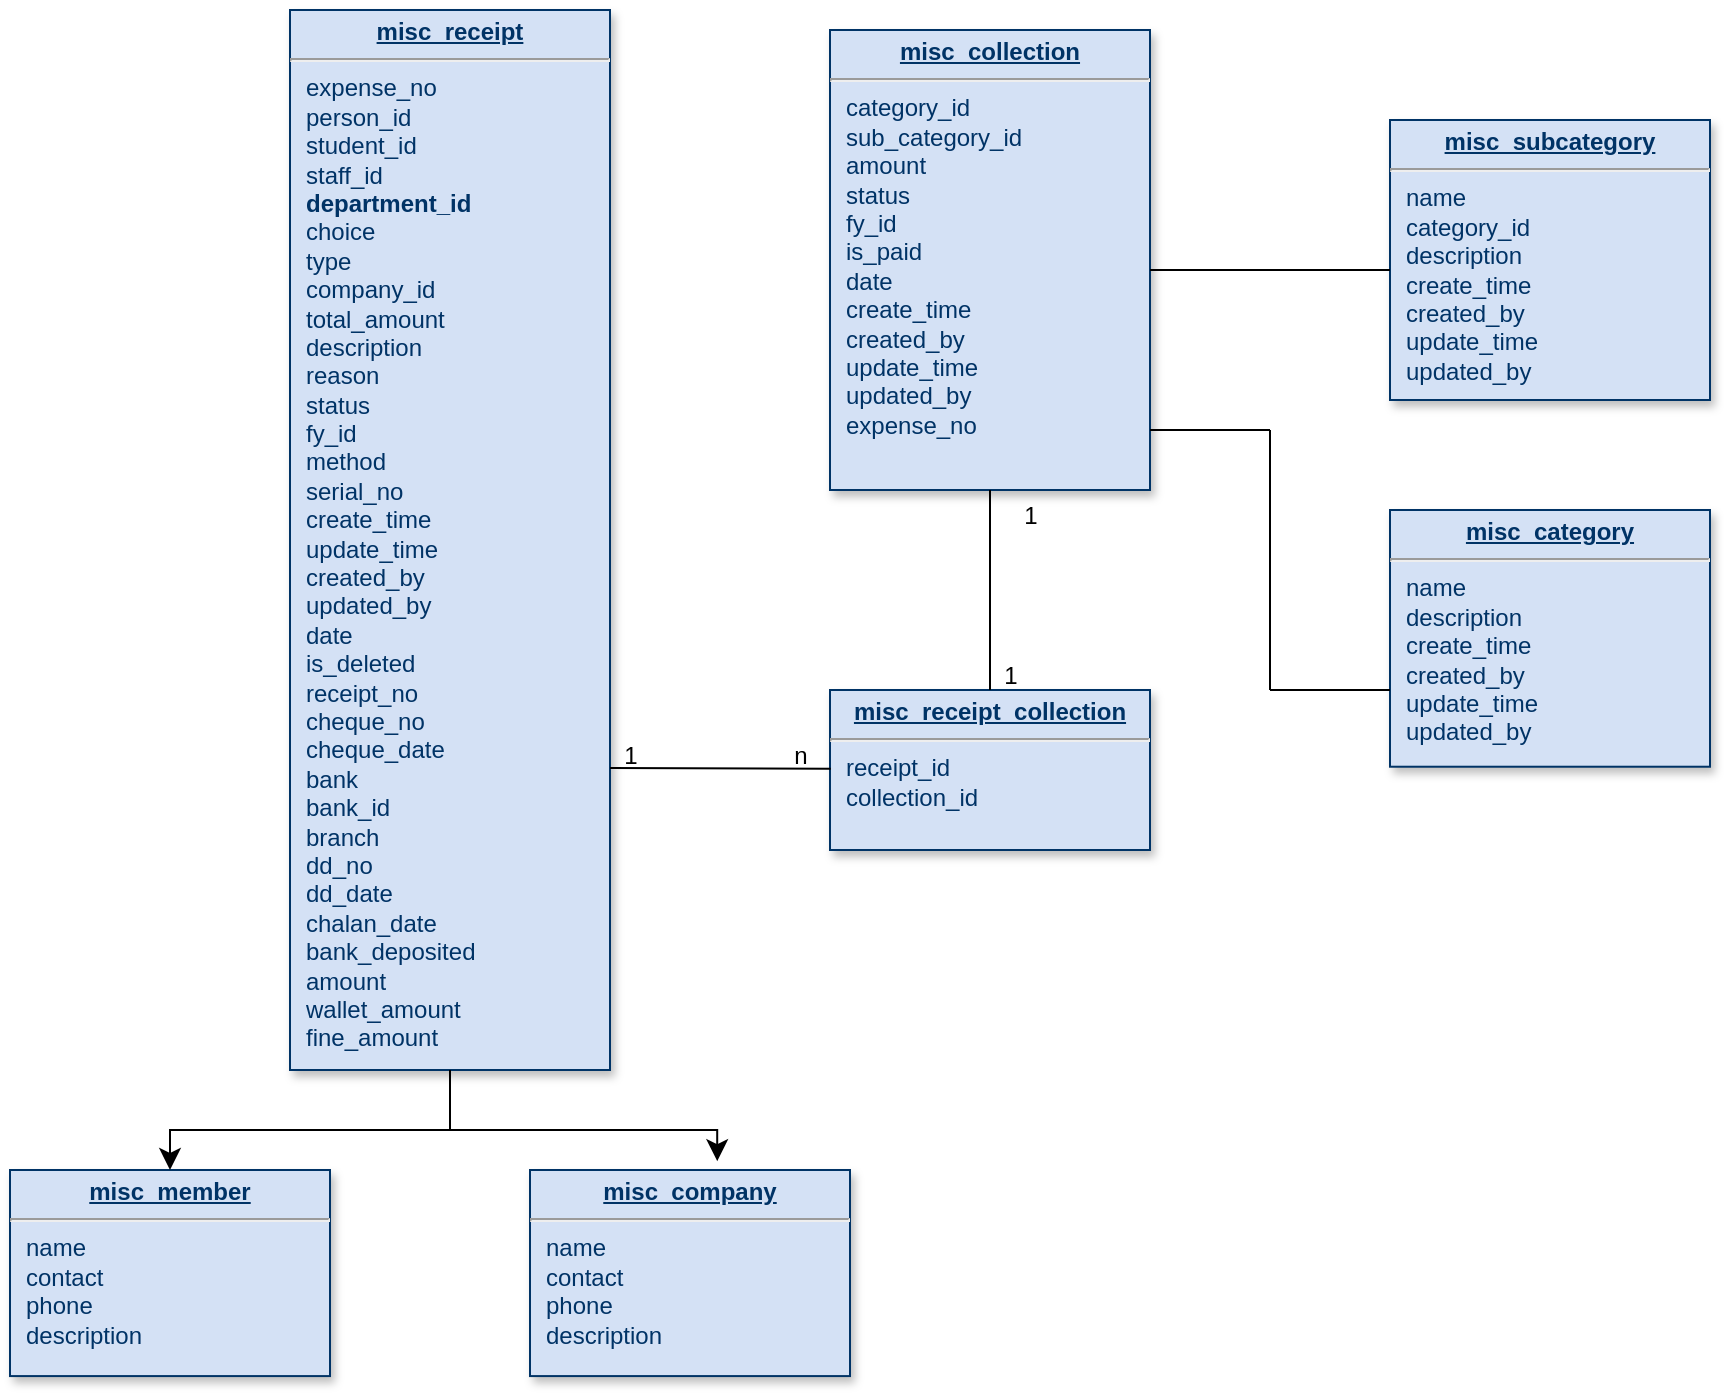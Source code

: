 <mxfile version="24.3.1" type="github">
  <diagram name="Page-1" id="efa7a0a1-bf9b-a30e-e6df-94a7791c09e9">
    <mxGraphModel dx="1050" dy="522" grid="1" gridSize="10" guides="1" tooltips="1" connect="1" arrows="1" fold="1" page="1" pageScale="1" pageWidth="826" pageHeight="1169" background="none" math="0" shadow="0">
      <root>
        <mxCell id="0" />
        <mxCell id="1" parent="0" />
        <mxCell id="19" value="&lt;p style=&quot;margin: 0px; margin-top: 4px; text-align: center; text-decoration: underline;&quot;&gt;&lt;b&gt;misc_collection&lt;/b&gt;&lt;/p&gt;&lt;hr&gt;&lt;p style=&quot;margin: 0px; margin-left: 8px;&quot;&gt;category_id&lt;/p&gt;&lt;p style=&quot;margin: 0px; margin-left: 8px;&quot;&gt;sub_category_id&lt;/p&gt;&lt;p style=&quot;margin: 0px; margin-left: 8px;&quot;&gt;amount&lt;/p&gt;&lt;p style=&quot;margin: 0px; margin-left: 8px;&quot;&gt;status&lt;/p&gt;&lt;p style=&quot;margin: 0px; margin-left: 8px;&quot;&gt;fy_id&lt;/p&gt;&lt;p style=&quot;margin: 0px; margin-left: 8px;&quot;&gt;is_paid&lt;/p&gt;&lt;p style=&quot;margin: 0px; margin-left: 8px;&quot;&gt;date&lt;/p&gt;&lt;p style=&quot;margin: 0px; margin-left: 8px;&quot;&gt;create_time&lt;/p&gt;&lt;p style=&quot;margin: 0px; margin-left: 8px;&quot;&gt;created_by&lt;/p&gt;&lt;p style=&quot;margin: 0px; margin-left: 8px;&quot;&gt;update_time&lt;/p&gt;&lt;p style=&quot;margin: 0px; margin-left: 8px;&quot;&gt;updated_by&lt;/p&gt;&lt;p style=&quot;margin: 0px; margin-left: 8px;&quot;&gt;expense_no&lt;/p&gt;" style="verticalAlign=top;align=left;overflow=fill;fontSize=12;fontFamily=Helvetica;html=1;strokeColor=#003366;shadow=1;fillColor=#D4E1F5;fontColor=#003366" parent="1" vertex="1">
          <mxGeometry x="580" y="30" width="160" height="230" as="geometry" />
        </mxCell>
        <mxCell id="20" value="&lt;p style=&quot;margin: 0px; margin-top: 4px; text-align: center; text-decoration: underline;&quot;&gt;&lt;b&gt;misc_receipt_collection&lt;/b&gt;&lt;/p&gt;&lt;hr&gt;&lt;p style=&quot;margin: 0px; margin-left: 8px;&quot;&gt;receipt_id&lt;/p&gt;&lt;p style=&quot;margin: 0px; margin-left: 8px;&quot;&gt;collection_id&lt;/p&gt;" style="verticalAlign=top;align=left;overflow=fill;fontSize=12;fontFamily=Helvetica;html=1;strokeColor=#003366;shadow=1;fillColor=#D4E1F5;fontColor=#003366" parent="1" vertex="1">
          <mxGeometry x="580" y="360" width="160" height="80" as="geometry" />
        </mxCell>
        <mxCell id="21" value="&lt;p style=&quot;margin: 0px; margin-top: 4px; text-align: center; text-decoration: underline;&quot;&gt;&lt;b&gt;misc_company&lt;/b&gt;&lt;/p&gt;&lt;hr&gt;&lt;p style=&quot;margin: 0px; margin-left: 8px;&quot;&gt;name&lt;/p&gt;&lt;p style=&quot;margin: 0px; margin-left: 8px;&quot;&gt;contact&lt;/p&gt;&lt;p style=&quot;margin: 0px; margin-left: 8px;&quot;&gt;phone&lt;/p&gt;&lt;p style=&quot;margin: 0px; margin-left: 8px;&quot;&gt;description&lt;/p&gt;" style="verticalAlign=top;align=left;overflow=fill;fontSize=12;fontFamily=Helvetica;html=1;strokeColor=#003366;shadow=1;fillColor=#D4E1F5;fontColor=#003366" parent="1" vertex="1">
          <mxGeometry x="430" y="600" width="160" height="103.04" as="geometry" />
        </mxCell>
        <mxCell id="23" value="&lt;p style=&quot;margin: 0px; margin-top: 4px; text-align: center; text-decoration: underline;&quot;&gt;&lt;b&gt;misc_category&lt;/b&gt;&lt;/p&gt;&lt;hr&gt;&lt;p style=&quot;margin: 0px; margin-left: 8px;&quot;&gt;name&lt;/p&gt;&lt;p style=&quot;margin: 0px; margin-left: 8px;&quot;&gt;description&lt;/p&gt;&lt;p style=&quot;margin: 0px; margin-left: 8px;&quot;&gt;create_time&lt;/p&gt;&lt;p style=&quot;margin: 0px; margin-left: 8px;&quot;&gt;created_by&lt;/p&gt;&lt;p style=&quot;margin: 0px; margin-left: 8px;&quot;&gt;update_time&lt;/p&gt;&lt;p style=&quot;margin: 0px; margin-left: 8px;&quot;&gt;updated_by&lt;/p&gt;&lt;p style=&quot;margin: 0px; margin-left: 8px;&quot;&gt;&lt;br&gt;&lt;/p&gt;" style="verticalAlign=top;align=left;overflow=fill;fontSize=12;fontFamily=Helvetica;html=1;strokeColor=#003366;shadow=1;fillColor=#D4E1F5;fontColor=#003366" parent="1" vertex="1">
          <mxGeometry x="860" y="270" width="160" height="128.36" as="geometry" />
        </mxCell>
        <mxCell id="24" value="&lt;p style=&quot;margin: 0px; margin-top: 4px; text-align: center; text-decoration: underline;&quot;&gt;&lt;b&gt;misc_member&lt;/b&gt;&lt;/p&gt;&lt;hr&gt;&lt;p style=&quot;margin: 0px; margin-left: 8px;&quot;&gt;name&lt;/p&gt;&lt;p style=&quot;margin: 0px; margin-left: 8px;&quot;&gt;contact&lt;/p&gt;&lt;p style=&quot;margin: 0px; margin-left: 8px;&quot;&gt;phone&lt;/p&gt;&lt;p style=&quot;margin: 0px; margin-left: 8px;&quot;&gt;description&lt;/p&gt;&lt;p style=&quot;margin: 0px; margin-left: 8px;&quot;&gt;&lt;br&gt;&lt;/p&gt;" style="verticalAlign=top;align=left;overflow=fill;fontSize=12;fontFamily=Helvetica;html=1;strokeColor=#003366;shadow=1;fillColor=#D4E1F5;fontColor=#003366" parent="1" vertex="1">
          <mxGeometry x="170" y="600" width="160" height="103.04" as="geometry" />
        </mxCell>
        <mxCell id="25" value="&lt;p style=&quot;margin: 0px; margin-top: 4px; text-align: center; text-decoration: underline;&quot;&gt;&lt;b&gt;misc_receipt&lt;/b&gt;&lt;/p&gt;&lt;hr&gt;&lt;p style=&quot;margin: 0px; margin-left: 8px;&quot;&gt;expense_no&lt;/p&gt;&lt;p style=&quot;margin: 0px; margin-left: 8px;&quot;&gt;person_id&lt;/p&gt;&lt;p style=&quot;margin: 0px; margin-left: 8px;&quot;&gt;student_id&lt;/p&gt;&lt;p style=&quot;margin: 0px; margin-left: 8px;&quot;&gt;staff_id&lt;/p&gt;&lt;p style=&quot;margin: 0px; margin-left: 8px;&quot;&gt;&lt;b&gt;department_id&lt;/b&gt;&lt;/p&gt;&lt;p style=&quot;margin: 0px; margin-left: 8px;&quot;&gt;choice&lt;/p&gt;&lt;p style=&quot;margin: 0px; margin-left: 8px;&quot;&gt;type&lt;/p&gt;&lt;p style=&quot;margin: 0px; margin-left: 8px;&quot;&gt;company_id&lt;/p&gt;&lt;p style=&quot;margin: 0px; margin-left: 8px;&quot;&gt;total_amount&lt;/p&gt;&lt;p style=&quot;margin: 0px; margin-left: 8px;&quot;&gt;description&lt;/p&gt;&lt;p style=&quot;margin: 0px; margin-left: 8px;&quot;&gt;reason&lt;/p&gt;&lt;p style=&quot;margin: 0px; margin-left: 8px;&quot;&gt;status&lt;/p&gt;&lt;p style=&quot;margin: 0px; margin-left: 8px;&quot;&gt;fy_id&lt;/p&gt;&lt;p style=&quot;margin: 0px; margin-left: 8px;&quot;&gt;method&lt;/p&gt;&lt;p style=&quot;margin: 0px; margin-left: 8px;&quot;&gt;serial_no&lt;/p&gt;&lt;p style=&quot;margin: 0px; margin-left: 8px;&quot;&gt;create_time&lt;/p&gt;&lt;p style=&quot;margin: 0px; margin-left: 8px;&quot;&gt;update_time&lt;/p&gt;&lt;p style=&quot;margin: 0px; margin-left: 8px;&quot;&gt;created_by&lt;/p&gt;&lt;p style=&quot;margin: 0px; margin-left: 8px;&quot;&gt;updated_by&lt;/p&gt;&lt;p style=&quot;margin: 0px; margin-left: 8px;&quot;&gt;date&lt;/p&gt;&lt;p style=&quot;margin: 0px; margin-left: 8px;&quot;&gt;is_deleted&lt;/p&gt;&lt;p style=&quot;margin: 0px; margin-left: 8px;&quot;&gt;receipt_no&lt;/p&gt;&lt;p style=&quot;margin: 0px; margin-left: 8px;&quot;&gt;cheque_no&lt;/p&gt;&lt;p style=&quot;margin: 0px; margin-left: 8px;&quot;&gt;cheque_date&lt;/p&gt;&lt;p style=&quot;margin: 0px; margin-left: 8px;&quot;&gt;bank&lt;/p&gt;&lt;p style=&quot;margin: 0px; margin-left: 8px;&quot;&gt;bank_id&lt;/p&gt;&lt;p style=&quot;margin: 0px; margin-left: 8px;&quot;&gt;branch&lt;/p&gt;&lt;p style=&quot;margin: 0px; margin-left: 8px;&quot;&gt;dd_no&lt;/p&gt;&lt;p style=&quot;margin: 0px; margin-left: 8px;&quot;&gt;dd_date&lt;/p&gt;&lt;p style=&quot;margin: 0px; margin-left: 8px;&quot;&gt;chalan_date&lt;/p&gt;&lt;p style=&quot;margin: 0px; margin-left: 8px;&quot;&gt;bank_deposited&lt;/p&gt;&lt;p style=&quot;margin: 0px; margin-left: 8px;&quot;&gt;amount&lt;/p&gt;&lt;p style=&quot;margin: 0px; margin-left: 8px;&quot;&gt;wallet_amount&lt;/p&gt;&lt;p style=&quot;margin: 0px; margin-left: 8px;&quot;&gt;fine_amount&lt;/p&gt;&lt;p style=&quot;margin: 0px; margin-left: 8px;&quot;&gt;&lt;br&gt;&lt;/p&gt;" style="verticalAlign=top;align=left;overflow=fill;fontSize=12;fontFamily=Helvetica;html=1;strokeColor=#003366;shadow=1;fillColor=#D4E1F5;fontColor=#003366" parent="1" vertex="1">
          <mxGeometry x="310" y="20" width="160" height="530" as="geometry" />
        </mxCell>
        <mxCell id="29" value="&lt;p style=&quot;margin: 0px; margin-top: 4px; text-align: center; text-decoration: underline;&quot;&gt;&lt;b&gt;misc_subcategory&lt;/b&gt;&lt;/p&gt;&lt;hr&gt;&lt;p style=&quot;margin: 0px; margin-left: 8px;&quot;&gt;name&lt;/p&gt;&lt;p style=&quot;margin: 0px; margin-left: 8px;&quot;&gt;category_id&lt;/p&gt;&lt;p style=&quot;margin: 0px; margin-left: 8px;&quot;&gt;description&lt;/p&gt;&lt;p style=&quot;margin: 0px; margin-left: 8px;&quot;&gt;create_time&lt;/p&gt;&lt;p style=&quot;margin: 0px; margin-left: 8px;&quot;&gt;created_by&lt;/p&gt;&lt;p style=&quot;margin: 0px; margin-left: 8px;&quot;&gt;update_time&lt;/p&gt;&lt;p style=&quot;margin: 0px; margin-left: 8px;&quot;&gt;updated_by&lt;/p&gt;&lt;p style=&quot;margin: 0px; margin-left: 8px;&quot;&gt;&lt;br&gt;&lt;/p&gt;" style="verticalAlign=top;align=left;overflow=fill;fontSize=12;fontFamily=Helvetica;html=1;strokeColor=#003366;shadow=1;fillColor=#D4E1F5;fontColor=#003366" parent="1" vertex="1">
          <mxGeometry x="860" y="75" width="160" height="140" as="geometry" />
        </mxCell>
        <mxCell id="nZ8NbmpNTyGYa7zJEyTv-104" value="" style="endArrow=none;html=1;rounded=0;entryX=0.5;entryY=0;entryDx=0;entryDy=0;exitX=0.5;exitY=1;exitDx=0;exitDy=0;" parent="1" source="19" target="20" edge="1">
          <mxGeometry relative="1" as="geometry">
            <mxPoint x="550" y="260" as="sourcePoint" />
            <mxPoint x="710" y="260" as="targetPoint" />
          </mxGeometry>
        </mxCell>
        <mxCell id="nZ8NbmpNTyGYa7zJEyTv-105" value="1" style="text;html=1;align=center;verticalAlign=middle;resizable=0;points=[];autosize=1;strokeColor=none;fillColor=none;" parent="1" vertex="1">
          <mxGeometry x="665" y="258" width="30" height="30" as="geometry" />
        </mxCell>
        <mxCell id="nZ8NbmpNTyGYa7zJEyTv-106" value="1" style="text;html=1;align=center;verticalAlign=middle;resizable=0;points=[];autosize=1;strokeColor=none;fillColor=none;" parent="1" vertex="1">
          <mxGeometry x="655" y="338" width="30" height="30" as="geometry" />
        </mxCell>
        <mxCell id="nZ8NbmpNTyGYa7zJEyTv-107" value="" style="endArrow=none;html=1;rounded=0;" parent="1" edge="1">
          <mxGeometry relative="1" as="geometry">
            <mxPoint x="470" y="399" as="sourcePoint" />
            <mxPoint x="580.39" y="399.38" as="targetPoint" />
          </mxGeometry>
        </mxCell>
        <mxCell id="nZ8NbmpNTyGYa7zJEyTv-108" value="1" style="text;html=1;align=center;verticalAlign=middle;resizable=0;points=[];autosize=1;strokeColor=none;fillColor=none;" parent="1" vertex="1">
          <mxGeometry x="465" y="378" width="30" height="30" as="geometry" />
        </mxCell>
        <mxCell id="nZ8NbmpNTyGYa7zJEyTv-110" value="n" style="text;html=1;align=center;verticalAlign=middle;resizable=0;points=[];autosize=1;strokeColor=none;fillColor=none;" parent="1" vertex="1">
          <mxGeometry x="550" y="378" width="30" height="30" as="geometry" />
        </mxCell>
        <mxCell id="nZ8NbmpNTyGYa7zJEyTv-118" value="" style="endArrow=none;html=1;rounded=0;" parent="1" edge="1">
          <mxGeometry relative="1" as="geometry">
            <mxPoint x="740" y="150" as="sourcePoint" />
            <mxPoint x="860" y="150" as="targetPoint" />
          </mxGeometry>
        </mxCell>
        <mxCell id="nZ8NbmpNTyGYa7zJEyTv-123" value="" style="endArrow=none;html=1;rounded=0;" parent="1" edge="1">
          <mxGeometry relative="1" as="geometry">
            <mxPoint x="740" y="230" as="sourcePoint" />
            <mxPoint x="800" y="230" as="targetPoint" />
          </mxGeometry>
        </mxCell>
        <mxCell id="nZ8NbmpNTyGYa7zJEyTv-128" value="" style="endArrow=none;html=1;rounded=0;" parent="1" edge="1">
          <mxGeometry relative="1" as="geometry">
            <mxPoint x="800" y="230" as="sourcePoint" />
            <mxPoint x="800" y="360" as="targetPoint" />
          </mxGeometry>
        </mxCell>
        <mxCell id="nZ8NbmpNTyGYa7zJEyTv-129" value="" style="endArrow=none;html=1;rounded=0;" parent="1" edge="1">
          <mxGeometry relative="1" as="geometry">
            <mxPoint x="800" y="360" as="sourcePoint" />
            <mxPoint x="860" y="360" as="targetPoint" />
          </mxGeometry>
        </mxCell>
        <mxCell id="hcSblwMNMwTzJ4P1H39Z-31" value="" style="edgeStyle=segmentEdgeStyle;endArrow=classic;html=1;curved=0;rounded=0;endSize=8;startSize=8;entryX=0.5;entryY=0;entryDx=0;entryDy=0;" edge="1" parent="1" target="24">
          <mxGeometry width="50" height="50" relative="1" as="geometry">
            <mxPoint x="390" y="550" as="sourcePoint" />
            <mxPoint x="240" y="510" as="targetPoint" />
            <Array as="points">
              <mxPoint x="390" y="580" />
              <mxPoint x="250" y="580" />
            </Array>
          </mxGeometry>
        </mxCell>
        <mxCell id="hcSblwMNMwTzJ4P1H39Z-32" value="" style="edgeStyle=segmentEdgeStyle;endArrow=classic;html=1;curved=0;rounded=0;endSize=8;startSize=8;entryX=0.585;entryY=-0.043;entryDx=0;entryDy=0;entryPerimeter=0;" edge="1" parent="1" target="21">
          <mxGeometry width="50" height="50" relative="1" as="geometry">
            <mxPoint x="390" y="580" as="sourcePoint" />
            <mxPoint x="680" y="480" as="targetPoint" />
          </mxGeometry>
        </mxCell>
      </root>
    </mxGraphModel>
  </diagram>
</mxfile>
